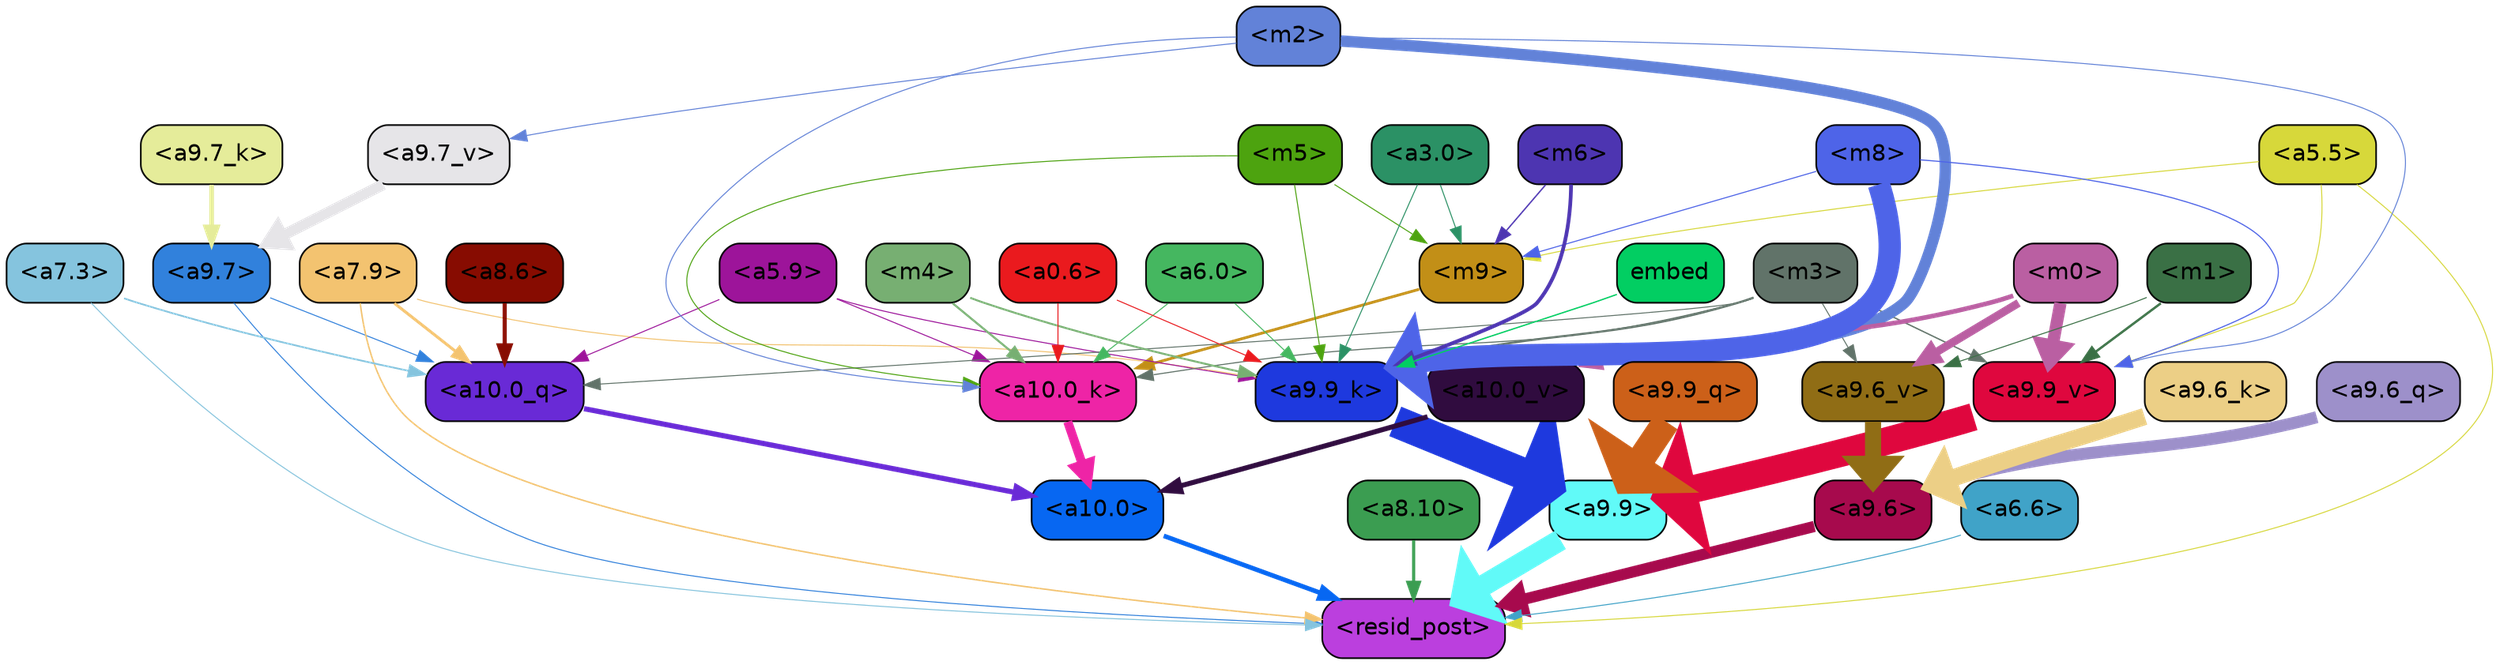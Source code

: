 strict digraph "" {
	graph [bgcolor=transparent,
		layout=dot,
		overlap=false,
		splines=true
	];
	"<a10.0>"	[color=black,
		fillcolor="#0767f2",
		fontname=Helvetica,
		shape=box,
		style="filled, rounded"];
	"<resid_post>"	[color=black,
		fillcolor="#bb3fde",
		fontname=Helvetica,
		shape=box,
		style="filled, rounded"];
	"<a10.0>" -> "<resid_post>"	[color="#0767f2",
		penwidth=2.7864551544189453];
	"<a9.9>"	[color=black,
		fillcolor="#61faf8",
		fontname=Helvetica,
		shape=box,
		style="filled, rounded"];
	"<a9.9>" -> "<resid_post>"	[color="#61faf8",
		penwidth=12.923796653747559];
	"<a9.7>"	[color=black,
		fillcolor="#3181dc",
		fontname=Helvetica,
		shape=box,
		style="filled, rounded"];
	"<a9.7>" -> "<resid_post>"	[color="#3181dc",
		penwidth=0.6];
	"<a10.0_q>"	[color=black,
		fillcolor="#692ad6",
		fontname=Helvetica,
		shape=box,
		style="filled, rounded"];
	"<a9.7>" -> "<a10.0_q>"	[color="#3181dc",
		penwidth=0.6];
	"<a9.6>"	[color=black,
		fillcolor="#a70a4d",
		fontname=Helvetica,
		shape=box,
		style="filled, rounded"];
	"<a9.6>" -> "<resid_post>"	[color="#a70a4d",
		penwidth=6.787586212158203];
	"<a8.10>"	[color=black,
		fillcolor="#3b9d51",
		fontname=Helvetica,
		shape=box,
		style="filled, rounded"];
	"<a8.10>" -> "<resid_post>"	[color="#3b9d51",
		penwidth=1.893411636352539];
	"<a7.9>"	[color=black,
		fillcolor="#f3c370",
		fontname=Helvetica,
		shape=box,
		style="filled, rounded"];
	"<a7.9>" -> "<resid_post>"	[color="#f3c370",
		penwidth=0.8844146728515625];
	"<a7.9>" -> "<a10.0_q>"	[color="#f3c370",
		penwidth=1.7344818115234375];
	"<a9.9_k>"	[color=black,
		fillcolor="#1e39de",
		fontname=Helvetica,
		shape=box,
		style="filled, rounded"];
	"<a7.9>" -> "<a9.9_k>"	[color="#f3c370",
		penwidth=0.6];
	"<a7.3>"	[color=black,
		fillcolor="#85c4de",
		fontname=Helvetica,
		shape=box,
		style="filled, rounded"];
	"<a7.3>" -> "<resid_post>"	[color="#85c4de",
		penwidth=0.6];
	"<a7.3>" -> "<a10.0_q>"	[color="#85c4de",
		penwidth=1.0196304321289062];
	"<a6.6>"	[color=black,
		fillcolor="#40a3c8",
		fontname=Helvetica,
		shape=box,
		style="filled, rounded"];
	"<a6.6>" -> "<resid_post>"	[color="#40a3c8",
		penwidth=0.6];
	"<a5.5>"	[color=black,
		fillcolor="#d7d83a",
		fontname=Helvetica,
		shape=box,
		style="filled, rounded"];
	"<a5.5>" -> "<resid_post>"	[color="#d7d83a",
		penwidth=0.6];
	"<m9>"	[color=black,
		fillcolor="#c28f17",
		fontname=Helvetica,
		shape=box,
		style="filled, rounded"];
	"<a5.5>" -> "<m9>"	[color="#d7d83a",
		penwidth=0.6];
	"<a9.9_v>"	[color=black,
		fillcolor="#df073e",
		fontname=Helvetica,
		shape=box,
		style="filled, rounded"];
	"<a5.5>" -> "<a9.9_v>"	[color="#d7d83a",
		penwidth=0.6];
	"<a10.0_q>" -> "<a10.0>"	[color="#692ad6",
		penwidth=3.1444664001464844];
	"<a10.0_k>"	[color=black,
		fillcolor="#ee24a6",
		fontname=Helvetica,
		shape=box,
		style="filled, rounded"];
	"<a10.0_k>" -> "<a10.0>"	[color="#ee24a6",
		penwidth=5.4525909423828125];
	"<a10.0_v>"	[color=black,
		fillcolor="#300c3f",
		fontname=Helvetica,
		shape=box,
		style="filled, rounded"];
	"<a10.0_v>" -> "<a10.0>"	[color="#300c3f",
		penwidth=3.0300064086914062];
	"<a8.6>"	[color=black,
		fillcolor="#870c01",
		fontname=Helvetica,
		shape=box,
		style="filled, rounded"];
	"<a8.6>" -> "<a10.0_q>"	[color="#870c01",
		penwidth=2.5089454650878906];
	"<a5.9>"	[color=black,
		fillcolor="#9d149a",
		fontname=Helvetica,
		shape=box,
		style="filled, rounded"];
	"<a5.9>" -> "<a10.0_q>"	[color="#9d149a",
		penwidth=0.6];
	"<a5.9>" -> "<a10.0_k>"	[color="#9d149a",
		penwidth=0.6];
	"<a5.9>" -> "<a9.9_k>"	[color="#9d149a",
		penwidth=0.6];
	"<m3>"	[color=black,
		fillcolor="#617369",
		fontname=Helvetica,
		shape=box,
		style="filled, rounded"];
	"<m3>" -> "<a10.0_q>"	[color="#617369",
		penwidth=0.6];
	"<m3>" -> "<a10.0_k>"	[color="#617369",
		penwidth=0.6515960693359375];
	"<m3>" -> "<a9.9_k>"	[color="#617369",
		penwidth=1.2922554016113281];
	"<m3>" -> "<a9.9_v>"	[color="#617369",
		penwidth=0.8194351196289062];
	"<a9.6_v>"	[color=black,
		fillcolor="#906d15",
		fontname=Helvetica,
		shape=box,
		style="filled, rounded"];
	"<m3>" -> "<a9.6_v>"	[color="#617369",
		penwidth=0.6];
	"<m9>" -> "<a10.0_k>"	[color="#c28f17",
		penwidth=1.6660614013671875];
	"<a6.0>"	[color=black,
		fillcolor="#45b760",
		fontname=Helvetica,
		shape=box,
		style="filled, rounded"];
	"<a6.0>" -> "<a10.0_k>"	[color="#45b760",
		penwidth=0.6];
	"<a6.0>" -> "<a9.9_k>"	[color="#45b760",
		penwidth=0.6];
	"<m5>"	[color=black,
		fillcolor="#4da30f",
		fontname=Helvetica,
		shape=box,
		style="filled, rounded"];
	"<m5>" -> "<a10.0_k>"	[color="#4da30f",
		penwidth=0.6];
	"<m5>" -> "<m9>"	[color="#4da30f",
		penwidth=0.6];
	"<m5>" -> "<a9.9_k>"	[color="#4da30f",
		penwidth=0.6];
	"<m4>"	[color=black,
		fillcolor="#77af72",
		fontname=Helvetica,
		shape=box,
		style="filled, rounded"];
	"<m4>" -> "<a10.0_k>"	[color="#77af72",
		penwidth=1.25018310546875];
	"<m4>" -> "<a9.9_k>"	[color="#77af72",
		penwidth=1.1661796569824219];
	"<m2>"	[color=black,
		fillcolor="#6282d8",
		fontname=Helvetica,
		shape=box,
		style="filled, rounded"];
	"<m2>" -> "<a10.0_k>"	[color="#6282d8",
		penwidth=0.6];
	"<m2>" -> "<a9.9_k>"	[color="#6282d8",
		penwidth=6.92070198059082];
	"<m2>" -> "<a9.9_v>"	[color="#6282d8",
		penwidth=0.6];
	"<a9.7_v>"	[color=black,
		fillcolor="#e6e5e8",
		fontname=Helvetica,
		shape=box,
		style="filled, rounded"];
	"<m2>" -> "<a9.7_v>"	[color="#6282d8",
		penwidth=0.6];
	"<a0.6>"	[color=black,
		fillcolor="#ea1a1e",
		fontname=Helvetica,
		shape=box,
		style="filled, rounded"];
	"<a0.6>" -> "<a10.0_k>"	[color="#ea1a1e",
		penwidth=0.6];
	"<a0.6>" -> "<a9.9_k>"	[color="#ea1a1e",
		penwidth=0.6];
	"<m0>"	[color=black,
		fillcolor="#ba5fa2",
		fontname=Helvetica,
		shape=box,
		style="filled, rounded"];
	"<m0>" -> "<a10.0_v>"	[color="#ba5fa2",
		penwidth=2.7909584045410156];
	"<m0>" -> "<a9.9_v>"	[color="#ba5fa2",
		penwidth=7.475120544433594];
	"<m0>" -> "<a9.6_v>"	[color="#ba5fa2",
		penwidth=4.936069488525391];
	"<m8>"	[color=black,
		fillcolor="#4e64e8",
		fontname=Helvetica,
		shape=box,
		style="filled, rounded"];
	"<m8>" -> "<m9>"	[color="#4e64e8",
		penwidth=0.6313362121582031];
	"<m8>" -> "<a9.9_k>"	[color="#4e64e8",
		penwidth=13.544536590576172];
	"<m8>" -> "<a9.9_v>"	[color="#4e64e8",
		penwidth=0.6769180297851562];
	"<m6>"	[color=black,
		fillcolor="#4d35b1",
		fontname=Helvetica,
		shape=box,
		style="filled, rounded"];
	"<m6>" -> "<m9>"	[color="#4d35b1",
		penwidth=0.831085205078125];
	"<m6>" -> "<a9.9_k>"	[color="#4d35b1",
		penwidth=2.2610092163085938];
	"<a3.0>"	[color=black,
		fillcolor="#2b9165",
		fontname=Helvetica,
		shape=box,
		style="filled, rounded"];
	"<a3.0>" -> "<m9>"	[color="#2b9165",
		penwidth=0.6];
	"<a3.0>" -> "<a9.9_k>"	[color="#2b9165",
		penwidth=0.6];
	"<a9.9_q>"	[color=black,
		fillcolor="#cc6019",
		fontname=Helvetica,
		shape=box,
		style="filled, rounded"];
	"<a9.9_q>" -> "<a9.9>"	[color="#cc6019",
		penwidth=16.464736938476562];
	"<a9.6_q>"	[color=black,
		fillcolor="#9d90ca",
		fontname=Helvetica,
		shape=box,
		style="filled, rounded"];
	"<a9.6_q>" -> "<a9.6>"	[color="#9d90ca",
		penwidth=7.308631896972656];
	"<a9.9_k>" -> "<a9.9>"	[color="#1e39de",
		penwidth=19.301467895507812];
	"<a9.7_k>"	[color=black,
		fillcolor="#e5ec9a",
		fontname=Helvetica,
		shape=box,
		style="filled, rounded"];
	"<a9.7_k>" -> "<a9.7>"	[color="#e5ec9a",
		penwidth=2.7707557678222656];
	"<a9.6_k>"	[color=black,
		fillcolor="#eccf86",
		fontname=Helvetica,
		shape=box,
		style="filled, rounded"];
	"<a9.6_k>" -> "<a9.6>"	[color="#eccf86",
		penwidth=10.403305053710938];
	"<a9.9_v>" -> "<a9.9>"	[color="#df073e",
		penwidth=16.81983184814453];
	"<a9.7_v>" -> "<a9.7>"	[color="#e6e5e8",
		penwidth=6.70074462890625];
	"<a9.6_v>" -> "<a9.6>"	[color="#906d15",
		penwidth=9.79925537109375];
	embed	[color=black,
		fillcolor="#02ce62",
		fontname=Helvetica,
		shape=box,
		style="filled, rounded"];
	embed -> "<a9.9_k>"	[color="#02ce62",
		penwidth=0.80859375];
	"<m1>"	[color=black,
		fillcolor="#3a7045",
		fontname=Helvetica,
		shape=box,
		style="filled, rounded"];
	"<m1>" -> "<a9.9_v>"	[color="#3a7045",
		penwidth=1.4208946228027344];
	"<m1>" -> "<a9.6_v>"	[color="#3a7045",
		penwidth=0.6];
}
